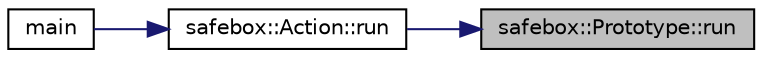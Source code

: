 digraph "safebox::Prototype::run"
{
 // LATEX_PDF_SIZE
  edge [fontname="Helvetica",fontsize="10",labelfontname="Helvetica",labelfontsize="10"];
  node [fontname="Helvetica",fontsize="10",shape=record];
  rankdir="RL";
  Node1 [label="safebox::Prototype::run",height=0.2,width=0.4,color="black", fillcolor="grey75", style="filled", fontcolor="black",tooltip="Method of safebox protype which used to make connection and use accelerometer."];
  Node1 -> Node2 [dir="back",color="midnightblue",fontsize="10",style="solid",fontname="Helvetica"];
  Node2 [label="safebox::Action::run",height=0.2,width=0.4,color="black", fillcolor="white", style="filled",URL="$classsafebox_1_1_action.html#ab8107441c6b082ca127cb81183b16216",tooltip="used to use the method run of prototype"];
  Node2 -> Node3 [dir="back",color="midnightblue",fontsize="10",style="solid",fontname="Helvetica"];
  Node3 [label="main",height=0.2,width=0.4,color="black", fillcolor="white", style="filled",URL="$main_8cpp.html#a840291bc02cba5474a4cb46a9b9566fe",tooltip=" "];
}
